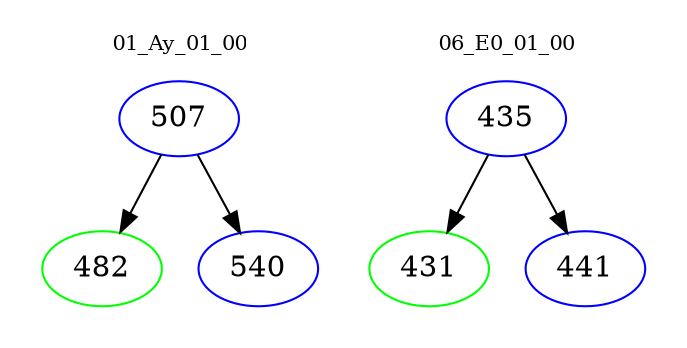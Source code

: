 digraph{
subgraph cluster_0 {
color = white
label = "01_Ay_01_00";
fontsize=10;
T0_507 [label="507", color="blue"]
T0_507 -> T0_482 [color="black"]
T0_482 [label="482", color="green"]
T0_507 -> T0_540 [color="black"]
T0_540 [label="540", color="blue"]
}
subgraph cluster_1 {
color = white
label = "06_E0_01_00";
fontsize=10;
T1_435 [label="435", color="blue"]
T1_435 -> T1_431 [color="black"]
T1_431 [label="431", color="green"]
T1_435 -> T1_441 [color="black"]
T1_441 [label="441", color="blue"]
}
}
